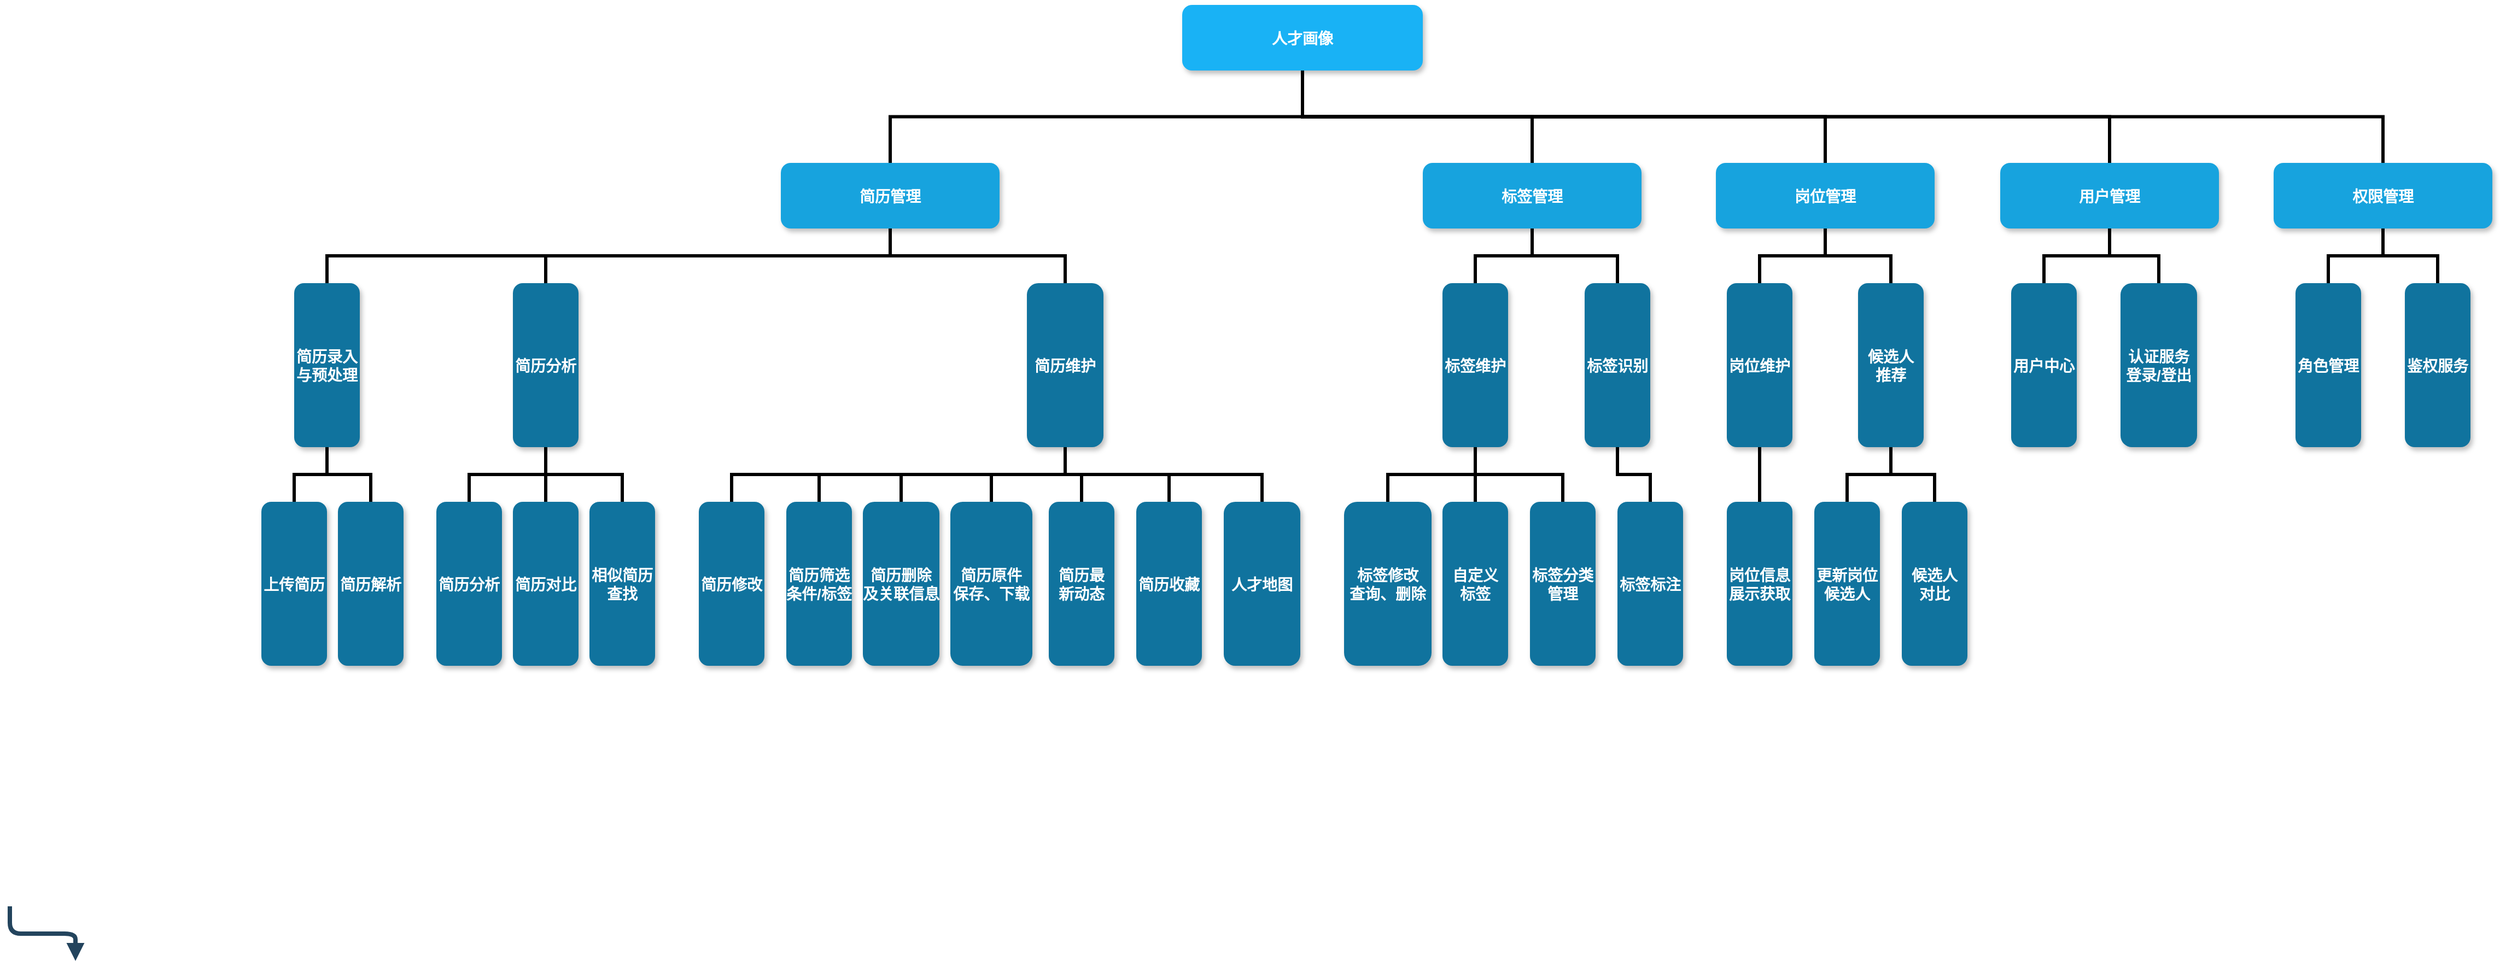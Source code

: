 <mxfile version="26.2.12">
  <diagram name="Page-1" id="97916047-d0de-89f5-080d-49f4d83e522f">
    <mxGraphModel dx="3329.5" dy="725" grid="1" gridSize="10" guides="1" tooltips="1" connect="1" arrows="0" fold="1" page="1" pageScale="1.5" pageWidth="1169" pageHeight="827" background="none" math="0" shadow="0">
      <root>
        <mxCell id="0" />
        <mxCell id="1" parent="0" />
        <mxCell id="3" value="人才画像" style="rounded=1;fillColor=#19B2F5;strokeColor=none;shadow=1;gradientColor=none;fontStyle=1;fontColor=#FFFFFF;fontSize=14;" parent="1" vertex="1">
          <mxGeometry x="662" y="345.5" width="220" height="60" as="geometry" />
        </mxCell>
        <mxCell id="4" value="简历管理" style="rounded=1;fillColor=#17A3DE;strokeColor=none;shadow=1;gradientColor=none;fontStyle=1;fontColor=#FFFFFF;fontSize=14;" parent="1" vertex="1">
          <mxGeometry x="295" y="490" width="200" height="60" as="geometry" />
        </mxCell>
        <mxCell id="5" value="标签管理" style="rounded=1;fillColor=#17A3DE;strokeColor=none;shadow=1;gradientColor=none;fontStyle=1;fontColor=#FFFFFF;fontSize=14;" parent="1" vertex="1">
          <mxGeometry x="882" y="490" width="200" height="60" as="geometry" />
        </mxCell>
        <mxCell id="6" value="岗位管理" style="rounded=1;fillColor=#17A3DE;strokeColor=none;shadow=1;gradientColor=none;fontStyle=1;fontColor=#FFFFFF;fontSize=14;" parent="1" vertex="1">
          <mxGeometry x="1150" y="490" width="200" height="60" as="geometry" />
        </mxCell>
        <mxCell id="2qudW0k3BddcM0rPsx_g-57" value="简历录入&#xa;与预处理" style="rounded=1;fillColor=#10739E;strokeColor=none;shadow=1;gradientColor=none;fontStyle=1;fontColor=#FFFFFF;fontSize=14;" parent="1" vertex="1">
          <mxGeometry x="-150" y="600" width="60" height="150" as="geometry" />
        </mxCell>
        <mxCell id="2qudW0k3BddcM0rPsx_g-58" value="简历维护" style="rounded=1;fillColor=#10739E;strokeColor=none;shadow=1;gradientColor=none;fontStyle=1;fontColor=#FFFFFF;fontSize=14;" parent="1" vertex="1">
          <mxGeometry x="520" y="600" width="70" height="150" as="geometry" />
        </mxCell>
        <mxCell id="2qudW0k3BddcM0rPsx_g-59" value="简历分析" style="rounded=1;fillColor=#10739E;strokeColor=none;shadow=1;gradientColor=none;fontStyle=1;fontColor=#FFFFFF;fontSize=14;" parent="1" vertex="1">
          <mxGeometry x="50" y="600" width="60" height="150" as="geometry" />
        </mxCell>
        <mxCell id="2qudW0k3BddcM0rPsx_g-66" value="上传简历" style="rounded=1;fillColor=#10739E;strokeColor=none;shadow=1;gradientColor=none;fontStyle=1;fontColor=#FFFFFF;fontSize=14;" parent="1" vertex="1">
          <mxGeometry x="-180" y="800" width="60" height="150" as="geometry" />
        </mxCell>
        <mxCell id="2qudW0k3BddcM0rPsx_g-71" value="简历解析" style="rounded=1;fillColor=#10739E;strokeColor=none;shadow=1;gradientColor=none;fontStyle=1;fontColor=#FFFFFF;fontSize=14;" parent="1" vertex="1">
          <mxGeometry x="-110" y="800" width="60" height="150" as="geometry" />
        </mxCell>
        <mxCell id="2qudW0k3BddcM0rPsx_g-74" value="简历修改" style="rounded=1;fillColor=#10739E;strokeColor=none;shadow=1;gradientColor=none;fontStyle=1;fontColor=#FFFFFF;fontSize=14;" parent="1" vertex="1">
          <mxGeometry x="220" y="800" width="60" height="150" as="geometry" />
        </mxCell>
        <mxCell id="2qudW0k3BddcM0rPsx_g-75" value="简历原件&#xa;保存、下载" style="rounded=1;fillColor=#10739E;strokeColor=none;shadow=1;gradientColor=none;fontStyle=1;fontColor=#FFFFFF;fontSize=14;" parent="1" vertex="1">
          <mxGeometry x="450" y="800" width="75" height="150" as="geometry" />
        </mxCell>
        <mxCell id="2qudW0k3BddcM0rPsx_g-76" value="简历分析" style="rounded=1;fillColor=#10739E;strokeColor=none;shadow=1;gradientColor=none;fontStyle=1;fontColor=#FFFFFF;fontSize=14;" parent="1" vertex="1">
          <mxGeometry x="-20" y="800" width="60" height="150" as="geometry" />
        </mxCell>
        <mxCell id="2qudW0k3BddcM0rPsx_g-77" value="简历对比" style="rounded=1;fillColor=#10739E;strokeColor=none;shadow=1;gradientColor=none;fontStyle=1;fontColor=#FFFFFF;fontSize=14;" parent="1" vertex="1">
          <mxGeometry x="50" y="800" width="60" height="150" as="geometry" />
        </mxCell>
        <mxCell id="2qudW0k3BddcM0rPsx_g-78" value="相似简历&#xa;查找" style="rounded=1;fillColor=#10739E;strokeColor=none;shadow=1;gradientColor=none;fontStyle=1;fontColor=#FFFFFF;fontSize=14;" parent="1" vertex="1">
          <mxGeometry x="120" y="800" width="60" height="150" as="geometry" />
        </mxCell>
        <mxCell id="2qudW0k3BddcM0rPsx_g-79" value="简历最&#xa;新动态" style="rounded=1;fillColor=#10739E;strokeColor=none;shadow=1;gradientColor=none;fontStyle=1;fontColor=#FFFFFF;fontSize=14;" parent="1" vertex="1">
          <mxGeometry x="540" y="800" width="60" height="150" as="geometry" />
        </mxCell>
        <mxCell id="2qudW0k3BddcM0rPsx_g-80" value="标签维护" style="rounded=1;fillColor=#10739E;strokeColor=none;shadow=1;gradientColor=none;fontStyle=1;fontColor=#FFFFFF;fontSize=14;" parent="1" vertex="1">
          <mxGeometry x="900" y="600" width="60" height="150" as="geometry" />
        </mxCell>
        <mxCell id="2qudW0k3BddcM0rPsx_g-81" value="标签识别" style="rounded=1;fillColor=#10739E;strokeColor=none;shadow=1;gradientColor=none;fontStyle=1;fontColor=#FFFFFF;fontSize=14;" parent="1" vertex="1">
          <mxGeometry x="1030" y="600" width="60" height="150" as="geometry" />
        </mxCell>
        <mxCell id="rfwXSd8R2K4kUe_TDnKy-32" value="标签修改&#xa;查询、删除" style="rounded=1;fillColor=#10739E;strokeColor=none;shadow=1;gradientColor=none;fontStyle=1;fontColor=#FFFFFF;fontSize=14;" parent="1" vertex="1">
          <mxGeometry x="810" y="800" width="80" height="150" as="geometry" />
        </mxCell>
        <mxCell id="DPMBzTdwvEPGe0tXg3xc-124" style="edgeStyle=orthogonalEdgeStyle;rounded=0;orthogonalLoop=1;jettySize=auto;html=1;exitX=0.5;exitY=0;exitDx=0;exitDy=0;entryX=0.5;entryY=1;entryDx=0;entryDy=0;endArrow=none;startFill=0;strokeWidth=3;" edge="1" parent="1" source="rfwXSd8R2K4kUe_TDnKy-33" target="2qudW0k3BddcM0rPsx_g-80">
          <mxGeometry relative="1" as="geometry" />
        </mxCell>
        <mxCell id="rfwXSd8R2K4kUe_TDnKy-33" value="标签分类&#xa;管理" style="rounded=1;fillColor=#10739E;strokeColor=none;shadow=1;gradientColor=none;fontStyle=1;fontColor=#FFFFFF;fontSize=14;" parent="1" vertex="1">
          <mxGeometry x="980" y="800" width="60" height="150" as="geometry" />
        </mxCell>
        <mxCell id="rfwXSd8R2K4kUe_TDnKy-34" value="自定义&#xa;标签" style="rounded=1;fillColor=#10739E;strokeColor=none;shadow=1;gradientColor=none;fontStyle=1;fontColor=#FFFFFF;fontSize=14;" parent="1" vertex="1">
          <mxGeometry x="900" y="800" width="60" height="150" as="geometry" />
        </mxCell>
        <mxCell id="DPMBzTdwvEPGe0tXg3xc-125" style="edgeStyle=orthogonalEdgeStyle;rounded=0;orthogonalLoop=1;jettySize=auto;html=1;exitX=0.5;exitY=0;exitDx=0;exitDy=0;entryX=0.5;entryY=1;entryDx=0;entryDy=0;endArrow=none;startFill=0;strokeWidth=3;" edge="1" parent="1" source="rfwXSd8R2K4kUe_TDnKy-35" target="2qudW0k3BddcM0rPsx_g-81">
          <mxGeometry relative="1" as="geometry" />
        </mxCell>
        <mxCell id="rfwXSd8R2K4kUe_TDnKy-35" value="标签标注" style="rounded=1;fillColor=#10739E;strokeColor=none;shadow=1;gradientColor=none;fontStyle=1;fontColor=#FFFFFF;fontSize=14;" parent="1" vertex="1">
          <mxGeometry x="1060" y="800" width="60" height="150" as="geometry" />
        </mxCell>
        <mxCell id="rfwXSd8R2K4kUe_TDnKy-36" value="岗位维护" style="rounded=1;fillColor=#10739E;strokeColor=none;shadow=1;gradientColor=none;fontStyle=1;fontColor=#FFFFFF;fontSize=14;" parent="1" vertex="1">
          <mxGeometry x="1160" y="600" width="60" height="150" as="geometry" />
        </mxCell>
        <mxCell id="DPMBzTdwvEPGe0tXg3xc-79" style="edgeStyle=orthogonalEdgeStyle;rounded=0;orthogonalLoop=1;jettySize=auto;html=1;exitX=0.5;exitY=0;exitDx=0;exitDy=0;entryX=0.5;entryY=1;entryDx=0;entryDy=0;strokeColor=default;endArrow=none;startFill=0;strokeWidth=3;" edge="1" parent="1" source="rfwXSd8R2K4kUe_TDnKy-37" target="6">
          <mxGeometry relative="1" as="geometry" />
        </mxCell>
        <mxCell id="rfwXSd8R2K4kUe_TDnKy-37" value="候选人&#xa;推荐" style="rounded=1;fillColor=#10739E;strokeColor=none;shadow=1;gradientColor=none;fontStyle=1;fontColor=#FFFFFF;fontSize=14;" parent="1" vertex="1">
          <mxGeometry x="1280" y="600" width="60" height="150" as="geometry" />
        </mxCell>
        <mxCell id="rfwXSd8R2K4kUe_TDnKy-38" value="岗位信息&#xa;展示获取" style="rounded=1;fillColor=#10739E;strokeColor=none;shadow=1;gradientColor=none;fontStyle=1;fontColor=#FFFFFF;fontSize=14;" parent="1" vertex="1">
          <mxGeometry x="1160" y="800" width="60" height="150" as="geometry" />
        </mxCell>
        <mxCell id="rfwXSd8R2K4kUe_TDnKy-39" value="更新岗位&#xa;候选人" style="rounded=1;fillColor=#10739E;strokeColor=none;shadow=1;gradientColor=none;fontStyle=1;fontColor=#FFFFFF;fontSize=14;" parent="1" vertex="1">
          <mxGeometry x="1240" y="800" width="60" height="150" as="geometry" />
        </mxCell>
        <mxCell id="rfwXSd8R2K4kUe_TDnKy-41" value="简历收藏" style="rounded=1;fillColor=#10739E;strokeColor=none;shadow=1;gradientColor=none;fontStyle=1;fontColor=#FFFFFF;fontSize=14;" parent="1" vertex="1">
          <mxGeometry x="620" y="800" width="60" height="150" as="geometry" />
        </mxCell>
        <mxCell id="14uKI-w8L33Bqb326WSC-32" value="简历筛选&#xa;条件/标签" style="rounded=1;fillColor=#10739E;strokeColor=none;shadow=1;gradientColor=none;fontStyle=1;fontColor=#FFFFFF;fontSize=14;" parent="1" vertex="1">
          <mxGeometry x="300" y="800" width="60" height="150" as="geometry" />
        </mxCell>
        <mxCell id="14uKI-w8L33Bqb326WSC-33" value="简历删除&#xa;及关联信息" style="rounded=1;fillColor=#10739E;strokeColor=none;shadow=1;gradientColor=none;fontStyle=1;fontColor=#FFFFFF;fontSize=14;" parent="1" vertex="1">
          <mxGeometry x="370" y="800" width="70" height="150" as="geometry" />
        </mxCell>
        <mxCell id="14uKI-w8L33Bqb326WSC-36" value="候选人&#xa;对比" style="rounded=1;fillColor=#10739E;strokeColor=none;shadow=1;gradientColor=none;fontStyle=1;fontColor=#FFFFFF;fontSize=14;" parent="1" vertex="1">
          <mxGeometry x="1320" y="800" width="60" height="150" as="geometry" />
        </mxCell>
        <mxCell id="14uKI-w8L33Bqb326WSC-37" value="人才地图" style="rounded=1;fillColor=#10739E;strokeColor=none;shadow=1;gradientColor=none;fontStyle=1;fontColor=#FFFFFF;fontSize=14;" parent="1" vertex="1">
          <mxGeometry x="700" y="800" width="70" height="150" as="geometry" />
        </mxCell>
        <mxCell id="DPMBzTdwvEPGe0tXg3xc-32" value="用户管理" style="rounded=1;fillColor=#17A3DE;strokeColor=none;shadow=1;gradientColor=none;fontStyle=1;fontColor=#FFFFFF;fontSize=14;" vertex="1" parent="1">
          <mxGeometry x="1410" y="490" width="200" height="60" as="geometry" />
        </mxCell>
        <mxCell id="DPMBzTdwvEPGe0tXg3xc-33" value="权限管理" style="rounded=1;fillColor=#17A3DE;strokeColor=none;shadow=1;gradientColor=none;fontStyle=1;fontColor=#FFFFFF;fontSize=14;" vertex="1" parent="1">
          <mxGeometry x="1660" y="490" width="200" height="60" as="geometry" />
        </mxCell>
        <mxCell id="DPMBzTdwvEPGe0tXg3xc-34" value="用户中心" style="rounded=1;fillColor=#10739E;strokeColor=none;shadow=1;gradientColor=none;fontStyle=1;fontColor=#FFFFFF;fontSize=14;" vertex="1" parent="1">
          <mxGeometry x="1420" y="600" width="60" height="150" as="geometry" />
        </mxCell>
        <mxCell id="DPMBzTdwvEPGe0tXg3xc-35" value="认证服务&#xa;登录/登出" style="rounded=1;fillColor=#10739E;strokeColor=none;shadow=1;gradientColor=none;fontStyle=1;fontColor=#FFFFFF;fontSize=14;" vertex="1" parent="1">
          <mxGeometry x="1520" y="600" width="70" height="150" as="geometry" />
        </mxCell>
        <mxCell id="DPMBzTdwvEPGe0tXg3xc-36" value="角色管理" style="rounded=1;fillColor=#10739E;strokeColor=none;shadow=1;gradientColor=none;fontStyle=1;fontColor=#FFFFFF;fontSize=14;" vertex="1" parent="1">
          <mxGeometry x="1680" y="600" width="60" height="150" as="geometry" />
        </mxCell>
        <mxCell id="DPMBzTdwvEPGe0tXg3xc-37" value="鉴权服务" style="rounded=1;fillColor=#10739E;strokeColor=none;shadow=1;gradientColor=none;fontStyle=1;fontColor=#FFFFFF;fontSize=14;" vertex="1" parent="1">
          <mxGeometry x="1780" y="600" width="60" height="150" as="geometry" />
        </mxCell>
        <mxCell id="DPMBzTdwvEPGe0tXg3xc-54" value="" style="edgeStyle=elbowEdgeStyle;elbow=vertical;strokeWidth=4;endArrow=block;endFill=1;fontStyle=1;strokeColor=#23445D;entryX=0.5;entryY=0;entryDx=0;entryDy=0;exitX=0.5;exitY=1;exitDx=0;exitDy=0;" edge="1" parent="1">
          <mxGeometry x="62" y="195.5" width="100" height="100" as="geometry">
            <mxPoint x="-410" y="1170" as="sourcePoint" />
            <mxPoint x="-350" y="1220" as="targetPoint" />
          </mxGeometry>
        </mxCell>
        <mxCell id="DPMBzTdwvEPGe0tXg3xc-91" style="edgeStyle=orthogonalEdgeStyle;rounded=0;orthogonalLoop=1;jettySize=auto;html=1;exitX=0.5;exitY=0;exitDx=0;exitDy=0;strokeColor=default;endArrow=none;startFill=0;strokeWidth=3;entryX=0.5;entryY=1;entryDx=0;entryDy=0;" edge="1" parent="1" source="4" target="3">
          <mxGeometry relative="1" as="geometry">
            <mxPoint x="1330" y="320" as="sourcePoint" />
            <mxPoint x="1110" y="330" as="targetPoint" />
          </mxGeometry>
        </mxCell>
        <mxCell id="DPMBzTdwvEPGe0tXg3xc-92" style="edgeStyle=orthogonalEdgeStyle;rounded=0;orthogonalLoop=1;jettySize=auto;html=1;exitX=0.5;exitY=0;exitDx=0;exitDy=0;entryX=0.5;entryY=1;entryDx=0;entryDy=0;strokeColor=default;endArrow=none;startFill=0;strokeWidth=3;" edge="1" parent="1" source="rfwXSd8R2K4kUe_TDnKy-32" target="2qudW0k3BddcM0rPsx_g-80">
          <mxGeometry relative="1" as="geometry">
            <mxPoint x="880" y="710" as="sourcePoint" />
            <mxPoint x="820" y="660" as="targetPoint" />
          </mxGeometry>
        </mxCell>
        <mxCell id="DPMBzTdwvEPGe0tXg3xc-93" style="edgeStyle=orthogonalEdgeStyle;rounded=0;orthogonalLoop=1;jettySize=auto;html=1;exitX=0.5;exitY=0;exitDx=0;exitDy=0;strokeColor=default;endArrow=none;startFill=0;strokeWidth=3;" edge="1" parent="1" source="2qudW0k3BddcM0rPsx_g-66" target="2qudW0k3BddcM0rPsx_g-57">
          <mxGeometry relative="1" as="geometry">
            <mxPoint x="-170" y="749.5" as="sourcePoint" />
            <mxPoint x="-230" y="699.5" as="targetPoint" />
          </mxGeometry>
        </mxCell>
        <mxCell id="DPMBzTdwvEPGe0tXg3xc-94" style="edgeStyle=orthogonalEdgeStyle;rounded=0;orthogonalLoop=1;jettySize=auto;html=1;exitX=0.5;exitY=0;exitDx=0;exitDy=0;strokeColor=default;endArrow=none;startFill=0;strokeWidth=3;entryX=0.5;entryY=1;entryDx=0;entryDy=0;" edge="1" parent="1" source="5" target="3">
          <mxGeometry relative="1" as="geometry">
            <mxPoint x="405" y="500" as="sourcePoint" />
            <mxPoint x="782" y="416" as="targetPoint" />
          </mxGeometry>
        </mxCell>
        <mxCell id="DPMBzTdwvEPGe0tXg3xc-95" style="edgeStyle=orthogonalEdgeStyle;rounded=0;orthogonalLoop=1;jettySize=auto;html=1;exitX=0.5;exitY=0;exitDx=0;exitDy=0;strokeColor=default;endArrow=none;startFill=0;strokeWidth=3;entryX=0.5;entryY=1;entryDx=0;entryDy=0;" edge="1" parent="1" source="6" target="3">
          <mxGeometry relative="1" as="geometry">
            <mxPoint x="415" y="510" as="sourcePoint" />
            <mxPoint x="792" y="426" as="targetPoint" />
          </mxGeometry>
        </mxCell>
        <mxCell id="DPMBzTdwvEPGe0tXg3xc-96" style="edgeStyle=orthogonalEdgeStyle;rounded=0;orthogonalLoop=1;jettySize=auto;html=1;exitX=0.5;exitY=0;exitDx=0;exitDy=0;strokeColor=default;endArrow=none;startFill=0;strokeWidth=3;entryX=0.5;entryY=1;entryDx=0;entryDy=0;" edge="1" parent="1" source="DPMBzTdwvEPGe0tXg3xc-32" target="3">
          <mxGeometry relative="1" as="geometry">
            <mxPoint x="1260" y="500" as="sourcePoint" />
            <mxPoint x="782" y="416" as="targetPoint" />
          </mxGeometry>
        </mxCell>
        <mxCell id="DPMBzTdwvEPGe0tXg3xc-97" style="edgeStyle=orthogonalEdgeStyle;rounded=0;orthogonalLoop=1;jettySize=auto;html=1;exitX=0.5;exitY=0;exitDx=0;exitDy=0;strokeColor=default;endArrow=none;startFill=0;strokeWidth=3;entryX=0.5;entryY=1;entryDx=0;entryDy=0;" edge="1" parent="1" source="DPMBzTdwvEPGe0tXg3xc-33" target="3">
          <mxGeometry relative="1" as="geometry">
            <mxPoint x="1520" y="500" as="sourcePoint" />
            <mxPoint x="782" y="416" as="targetPoint" />
          </mxGeometry>
        </mxCell>
        <mxCell id="DPMBzTdwvEPGe0tXg3xc-100" style="edgeStyle=orthogonalEdgeStyle;rounded=0;orthogonalLoop=1;jettySize=auto;html=1;exitX=0.5;exitY=0;exitDx=0;exitDy=0;strokeColor=default;endArrow=none;startFill=0;strokeWidth=3;entryX=0.5;entryY=1;entryDx=0;entryDy=0;" edge="1" parent="1" source="2qudW0k3BddcM0rPsx_g-57" target="4">
          <mxGeometry relative="1" as="geometry">
            <mxPoint x="405" y="500" as="sourcePoint" />
            <mxPoint x="782" y="416" as="targetPoint" />
          </mxGeometry>
        </mxCell>
        <mxCell id="DPMBzTdwvEPGe0tXg3xc-102" style="edgeStyle=orthogonalEdgeStyle;rounded=0;orthogonalLoop=1;jettySize=auto;html=1;exitX=0.5;exitY=0;exitDx=0;exitDy=0;strokeColor=default;endArrow=none;startFill=0;strokeWidth=3;entryX=0.5;entryY=1;entryDx=0;entryDy=0;" edge="1" parent="1" source="2qudW0k3BddcM0rPsx_g-59" target="4">
          <mxGeometry relative="1" as="geometry">
            <mxPoint x="-110" y="610" as="sourcePoint" />
            <mxPoint x="405" y="560" as="targetPoint" />
          </mxGeometry>
        </mxCell>
        <mxCell id="DPMBzTdwvEPGe0tXg3xc-103" style="edgeStyle=orthogonalEdgeStyle;rounded=0;orthogonalLoop=1;jettySize=auto;html=1;exitX=0.5;exitY=0;exitDx=0;exitDy=0;strokeColor=default;endArrow=none;startFill=0;strokeWidth=3;entryX=0.5;entryY=1;entryDx=0;entryDy=0;" edge="1" parent="1" source="2qudW0k3BddcM0rPsx_g-58" target="4">
          <mxGeometry relative="1" as="geometry">
            <mxPoint x="-100" y="620" as="sourcePoint" />
            <mxPoint x="390" y="550" as="targetPoint" />
          </mxGeometry>
        </mxCell>
        <mxCell id="DPMBzTdwvEPGe0tXg3xc-104" style="edgeStyle=orthogonalEdgeStyle;rounded=0;orthogonalLoop=1;jettySize=auto;html=1;exitX=0.5;exitY=0;exitDx=0;exitDy=0;entryX=0.5;entryY=1;entryDx=0;entryDy=0;strokeColor=default;endArrow=none;startFill=0;strokeWidth=3;" edge="1" parent="1" source="rfwXSd8R2K4kUe_TDnKy-36" target="6">
          <mxGeometry relative="1" as="geometry">
            <mxPoint x="1320" y="610" as="sourcePoint" />
            <mxPoint x="1260" y="560" as="targetPoint" />
          </mxGeometry>
        </mxCell>
        <mxCell id="DPMBzTdwvEPGe0tXg3xc-105" style="edgeStyle=orthogonalEdgeStyle;rounded=0;orthogonalLoop=1;jettySize=auto;html=1;entryX=0.5;entryY=1;entryDx=0;entryDy=0;strokeColor=default;endArrow=none;startFill=0;strokeWidth=3;" edge="1" parent="1" source="2qudW0k3BddcM0rPsx_g-80" target="5">
          <mxGeometry relative="1" as="geometry">
            <mxPoint x="1330" y="620" as="sourcePoint" />
            <mxPoint x="1270" y="570" as="targetPoint" />
          </mxGeometry>
        </mxCell>
        <mxCell id="DPMBzTdwvEPGe0tXg3xc-106" style="edgeStyle=orthogonalEdgeStyle;rounded=0;orthogonalLoop=1;jettySize=auto;html=1;entryX=0.5;entryY=1;entryDx=0;entryDy=0;strokeColor=default;endArrow=none;startFill=0;strokeWidth=3;exitX=0.5;exitY=0;exitDx=0;exitDy=0;" edge="1" parent="1" source="2qudW0k3BddcM0rPsx_g-81" target="5">
          <mxGeometry relative="1" as="geometry">
            <mxPoint x="940" y="610" as="sourcePoint" />
            <mxPoint x="992" y="560" as="targetPoint" />
          </mxGeometry>
        </mxCell>
        <mxCell id="DPMBzTdwvEPGe0tXg3xc-107" style="edgeStyle=orthogonalEdgeStyle;rounded=0;orthogonalLoop=1;jettySize=auto;html=1;strokeColor=default;endArrow=none;startFill=0;strokeWidth=3;exitX=0.5;exitY=0;exitDx=0;exitDy=0;" edge="1" parent="1" source="DPMBzTdwvEPGe0tXg3xc-34" target="DPMBzTdwvEPGe0tXg3xc-32">
          <mxGeometry relative="1" as="geometry">
            <mxPoint x="950" y="620" as="sourcePoint" />
            <mxPoint x="1002" y="570" as="targetPoint" />
          </mxGeometry>
        </mxCell>
        <mxCell id="DPMBzTdwvEPGe0tXg3xc-108" style="edgeStyle=orthogonalEdgeStyle;rounded=0;orthogonalLoop=1;jettySize=auto;html=1;strokeColor=default;endArrow=none;startFill=0;strokeWidth=3;exitX=0.5;exitY=0;exitDx=0;exitDy=0;entryX=0.5;entryY=1;entryDx=0;entryDy=0;" edge="1" parent="1" source="DPMBzTdwvEPGe0tXg3xc-35" target="DPMBzTdwvEPGe0tXg3xc-32">
          <mxGeometry relative="1" as="geometry">
            <mxPoint x="1460" y="610" as="sourcePoint" />
            <mxPoint x="1520" y="560" as="targetPoint" />
          </mxGeometry>
        </mxCell>
        <mxCell id="DPMBzTdwvEPGe0tXg3xc-109" style="edgeStyle=orthogonalEdgeStyle;rounded=0;orthogonalLoop=1;jettySize=auto;html=1;strokeColor=default;endArrow=none;startFill=0;strokeWidth=3;exitX=0.5;exitY=0;exitDx=0;exitDy=0;entryX=0.5;entryY=1;entryDx=0;entryDy=0;" edge="1" parent="1" source="DPMBzTdwvEPGe0tXg3xc-36" target="DPMBzTdwvEPGe0tXg3xc-33">
          <mxGeometry relative="1" as="geometry">
            <mxPoint x="1470" y="620" as="sourcePoint" />
            <mxPoint x="1530" y="570" as="targetPoint" />
          </mxGeometry>
        </mxCell>
        <mxCell id="DPMBzTdwvEPGe0tXg3xc-110" style="edgeStyle=orthogonalEdgeStyle;rounded=0;orthogonalLoop=1;jettySize=auto;html=1;strokeColor=default;endArrow=none;startFill=0;strokeWidth=3;exitX=0.5;exitY=0;exitDx=0;exitDy=0;entryX=0.5;entryY=1;entryDx=0;entryDy=0;" edge="1" parent="1" source="DPMBzTdwvEPGe0tXg3xc-37" target="DPMBzTdwvEPGe0tXg3xc-33">
          <mxGeometry relative="1" as="geometry">
            <mxPoint x="1480" y="630" as="sourcePoint" />
            <mxPoint x="1540" y="580" as="targetPoint" />
          </mxGeometry>
        </mxCell>
        <mxCell id="DPMBzTdwvEPGe0tXg3xc-111" style="edgeStyle=orthogonalEdgeStyle;rounded=0;orthogonalLoop=1;jettySize=auto;html=1;exitX=0.5;exitY=0;exitDx=0;exitDy=0;strokeColor=default;endArrow=none;startFill=0;strokeWidth=3;entryX=0.5;entryY=1;entryDx=0;entryDy=0;" edge="1" parent="1" source="2qudW0k3BddcM0rPsx_g-71" target="2qudW0k3BddcM0rPsx_g-57">
          <mxGeometry relative="1" as="geometry">
            <mxPoint x="-140" y="810" as="sourcePoint" />
            <mxPoint x="-110" y="760" as="targetPoint" />
          </mxGeometry>
        </mxCell>
        <mxCell id="DPMBzTdwvEPGe0tXg3xc-112" style="edgeStyle=orthogonalEdgeStyle;rounded=0;orthogonalLoop=1;jettySize=auto;html=1;exitX=0.5;exitY=0;exitDx=0;exitDy=0;strokeColor=default;endArrow=none;startFill=0;strokeWidth=3;entryX=0.5;entryY=1;entryDx=0;entryDy=0;" edge="1" parent="1" source="2qudW0k3BddcM0rPsx_g-76" target="2qudW0k3BddcM0rPsx_g-59">
          <mxGeometry relative="1" as="geometry">
            <mxPoint x="-130" y="820" as="sourcePoint" />
            <mxPoint x="-100" y="770" as="targetPoint" />
          </mxGeometry>
        </mxCell>
        <mxCell id="DPMBzTdwvEPGe0tXg3xc-113" style="edgeStyle=orthogonalEdgeStyle;rounded=0;orthogonalLoop=1;jettySize=auto;html=1;exitX=0.5;exitY=0;exitDx=0;exitDy=0;strokeColor=default;endArrow=none;startFill=0;strokeWidth=3;entryX=0.5;entryY=1;entryDx=0;entryDy=0;" edge="1" parent="1" source="2qudW0k3BddcM0rPsx_g-77" target="2qudW0k3BddcM0rPsx_g-59">
          <mxGeometry relative="1" as="geometry">
            <mxPoint x="-120" y="830" as="sourcePoint" />
            <mxPoint x="-90" y="780" as="targetPoint" />
          </mxGeometry>
        </mxCell>
        <mxCell id="DPMBzTdwvEPGe0tXg3xc-114" style="edgeStyle=orthogonalEdgeStyle;rounded=0;orthogonalLoop=1;jettySize=auto;html=1;exitX=0.5;exitY=0;exitDx=0;exitDy=0;strokeColor=default;endArrow=none;startFill=0;strokeWidth=3;entryX=0.5;entryY=1;entryDx=0;entryDy=0;" edge="1" parent="1" source="2qudW0k3BddcM0rPsx_g-78" target="2qudW0k3BddcM0rPsx_g-59">
          <mxGeometry relative="1" as="geometry">
            <mxPoint x="-110" y="840" as="sourcePoint" />
            <mxPoint x="-80" y="790" as="targetPoint" />
          </mxGeometry>
        </mxCell>
        <mxCell id="DPMBzTdwvEPGe0tXg3xc-115" style="edgeStyle=orthogonalEdgeStyle;rounded=0;orthogonalLoop=1;jettySize=auto;html=1;exitX=0.5;exitY=0;exitDx=0;exitDy=0;strokeColor=default;endArrow=none;startFill=0;strokeWidth=3;" edge="1" parent="1" source="2qudW0k3BddcM0rPsx_g-74" target="2qudW0k3BddcM0rPsx_g-58">
          <mxGeometry relative="1" as="geometry">
            <mxPoint x="-100" y="850" as="sourcePoint" />
            <mxPoint x="-70" y="800" as="targetPoint" />
          </mxGeometry>
        </mxCell>
        <mxCell id="DPMBzTdwvEPGe0tXg3xc-117" style="edgeStyle=orthogonalEdgeStyle;rounded=0;orthogonalLoop=1;jettySize=auto;html=1;exitX=0.5;exitY=0;exitDx=0;exitDy=0;strokeColor=default;endArrow=none;startFill=0;strokeWidth=3;entryX=0.5;entryY=1;entryDx=0;entryDy=0;" edge="1" parent="1" source="14uKI-w8L33Bqb326WSC-32" target="2qudW0k3BddcM0rPsx_g-58">
          <mxGeometry relative="1" as="geometry">
            <mxPoint x="260" y="810" as="sourcePoint" />
            <mxPoint x="565" y="760" as="targetPoint" />
          </mxGeometry>
        </mxCell>
        <mxCell id="DPMBzTdwvEPGe0tXg3xc-118" style="edgeStyle=orthogonalEdgeStyle;rounded=0;orthogonalLoop=1;jettySize=auto;html=1;exitX=0.5;exitY=0;exitDx=0;exitDy=0;strokeColor=default;endArrow=none;startFill=0;strokeWidth=3;entryX=0.5;entryY=1;entryDx=0;entryDy=0;" edge="1" parent="1" source="14uKI-w8L33Bqb326WSC-33" target="2qudW0k3BddcM0rPsx_g-58">
          <mxGeometry relative="1" as="geometry">
            <mxPoint x="270" y="820" as="sourcePoint" />
            <mxPoint x="575" y="770" as="targetPoint" />
          </mxGeometry>
        </mxCell>
        <mxCell id="DPMBzTdwvEPGe0tXg3xc-119" style="edgeStyle=orthogonalEdgeStyle;rounded=0;orthogonalLoop=1;jettySize=auto;html=1;exitX=0.5;exitY=0;exitDx=0;exitDy=0;strokeColor=default;endArrow=none;startFill=0;strokeWidth=3;entryX=0.5;entryY=1;entryDx=0;entryDy=0;" edge="1" parent="1" source="2qudW0k3BddcM0rPsx_g-75" target="2qudW0k3BddcM0rPsx_g-58">
          <mxGeometry relative="1" as="geometry">
            <mxPoint x="415" y="810" as="sourcePoint" />
            <mxPoint x="565" y="760" as="targetPoint" />
          </mxGeometry>
        </mxCell>
        <mxCell id="DPMBzTdwvEPGe0tXg3xc-120" style="edgeStyle=orthogonalEdgeStyle;rounded=0;orthogonalLoop=1;jettySize=auto;html=1;exitX=0.5;exitY=0;exitDx=0;exitDy=0;strokeColor=default;endArrow=none;startFill=0;strokeWidth=3;entryX=0.5;entryY=1;entryDx=0;entryDy=0;" edge="1" parent="1" source="2qudW0k3BddcM0rPsx_g-79" target="2qudW0k3BddcM0rPsx_g-58">
          <mxGeometry relative="1" as="geometry">
            <mxPoint x="498" y="810" as="sourcePoint" />
            <mxPoint x="565" y="760" as="targetPoint" />
          </mxGeometry>
        </mxCell>
        <mxCell id="DPMBzTdwvEPGe0tXg3xc-121" style="edgeStyle=orthogonalEdgeStyle;rounded=0;orthogonalLoop=1;jettySize=auto;html=1;exitX=0.5;exitY=0;exitDx=0;exitDy=0;strokeColor=default;endArrow=none;startFill=0;strokeWidth=3;entryX=0.5;entryY=1;entryDx=0;entryDy=0;" edge="1" parent="1" source="rfwXSd8R2K4kUe_TDnKy-41" target="2qudW0k3BddcM0rPsx_g-58">
          <mxGeometry relative="1" as="geometry">
            <mxPoint x="580" y="810" as="sourcePoint" />
            <mxPoint x="565" y="760" as="targetPoint" />
          </mxGeometry>
        </mxCell>
        <mxCell id="DPMBzTdwvEPGe0tXg3xc-122" style="edgeStyle=orthogonalEdgeStyle;rounded=0;orthogonalLoop=1;jettySize=auto;html=1;exitX=0.5;exitY=0;exitDx=0;exitDy=0;strokeColor=default;endArrow=none;startFill=0;strokeWidth=3;entryX=0.5;entryY=1;entryDx=0;entryDy=0;" edge="1" parent="1" source="14uKI-w8L33Bqb326WSC-37" target="2qudW0k3BddcM0rPsx_g-58">
          <mxGeometry relative="1" as="geometry">
            <mxPoint x="590" y="820" as="sourcePoint" />
            <mxPoint x="575" y="770" as="targetPoint" />
          </mxGeometry>
        </mxCell>
        <mxCell id="DPMBzTdwvEPGe0tXg3xc-123" style="edgeStyle=orthogonalEdgeStyle;rounded=0;orthogonalLoop=1;jettySize=auto;html=1;exitX=0.5;exitY=0;exitDx=0;exitDy=0;strokeColor=default;endArrow=none;startFill=0;strokeWidth=3;" edge="1" parent="1" source="rfwXSd8R2K4kUe_TDnKy-34">
          <mxGeometry relative="1" as="geometry">
            <mxPoint x="860" y="810" as="sourcePoint" />
            <mxPoint x="930" y="750" as="targetPoint" />
          </mxGeometry>
        </mxCell>
        <mxCell id="DPMBzTdwvEPGe0tXg3xc-126" style="edgeStyle=orthogonalEdgeStyle;rounded=0;orthogonalLoop=1;jettySize=auto;html=1;entryX=0.5;entryY=1;entryDx=0;entryDy=0;strokeColor=default;endArrow=none;startFill=0;strokeWidth=3;exitX=0.5;exitY=0;exitDx=0;exitDy=0;" edge="1" parent="1" source="rfwXSd8R2K4kUe_TDnKy-38" target="rfwXSd8R2K4kUe_TDnKy-36">
          <mxGeometry relative="1" as="geometry">
            <mxPoint x="1280" y="790" as="sourcePoint" />
            <mxPoint x="1202" y="740" as="targetPoint" />
          </mxGeometry>
        </mxCell>
        <mxCell id="DPMBzTdwvEPGe0tXg3xc-127" style="edgeStyle=orthogonalEdgeStyle;rounded=0;orthogonalLoop=1;jettySize=auto;html=1;entryX=0.5;entryY=1;entryDx=0;entryDy=0;strokeColor=default;endArrow=none;startFill=0;strokeWidth=3;exitX=0.5;exitY=0;exitDx=0;exitDy=0;" edge="1" parent="1" source="rfwXSd8R2K4kUe_TDnKy-39" target="rfwXSd8R2K4kUe_TDnKy-37">
          <mxGeometry relative="1" as="geometry">
            <mxPoint x="1200" y="810" as="sourcePoint" />
            <mxPoint x="1200" y="760" as="targetPoint" />
          </mxGeometry>
        </mxCell>
        <mxCell id="DPMBzTdwvEPGe0tXg3xc-128" style="edgeStyle=orthogonalEdgeStyle;rounded=0;orthogonalLoop=1;jettySize=auto;html=1;entryX=0.5;entryY=1;entryDx=0;entryDy=0;strokeColor=default;endArrow=none;startFill=0;strokeWidth=3;exitX=0.5;exitY=0;exitDx=0;exitDy=0;" edge="1" parent="1" source="14uKI-w8L33Bqb326WSC-36" target="rfwXSd8R2K4kUe_TDnKy-37">
          <mxGeometry relative="1" as="geometry">
            <mxPoint x="1210" y="820" as="sourcePoint" />
            <mxPoint x="1210" y="770" as="targetPoint" />
          </mxGeometry>
        </mxCell>
      </root>
    </mxGraphModel>
  </diagram>
</mxfile>
